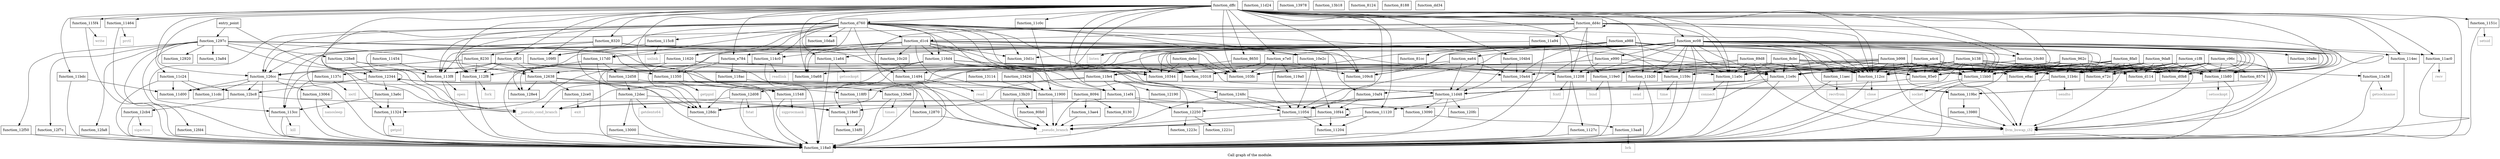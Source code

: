 digraph "Call graph of the module." {
  label="Call graph of the module.";
  node [shape=record];

  Node_function_10da8 [label="{function_10da8}"];
  Node_function_10e2c [label="{function_10e2c}"];
  Node_function_1159c [label="{function_1159c}"];
  Node_function_115c8 [label="{function_115c8}"];
  Node_function_e72c [label="{function_e72c}"];
  Node_function_e784 [label="{function_e784}"];
  Node_function_10a44 [label="{function_10a44}"];
  Node_function_1137c [label="{function_1137c}"];
  Node_function_115f4 [label="{function_115f4}"];
  Node_function_10f44 [label="{function_10f44}"];
  Node_function_11620 [label="{function_11620}"];
  Node_function_11054 [label="{function_11054}"];
  Node_function_116d4 [label="{function_116d4}"];
  Node_function_11454 [label="{function_11454}"];
  Node_function_11a64 [label="{function_11a64}"];
  Node_function_dffc [label="{function_dffc}"];
  Node_function_10c80 [label="{function_10c80}"];
  Node_function_10d1c [label="{function_10d1c}"];
  Node_function_11548 [label="{function_11548}"];
  Node_function_113f8 [label="{function_113f8}"];
  Node_function_11b20 [label="{function_11b20}"];
  Node_function_11464 [label="{function_11464}"];
  Node_function_e7e0 [label="{function_e7e0}"];
  Node_function_e8ac [label="{function_e8ac}"];
  Node_function_10a68 [label="{function_10a68}"];
  Node_function_117d0 [label="{function_117d0}"];
  Node_function_118a0 [label="{function_118a0}"];
  Node_function_118ac [label="{function_118ac}"];
  Node_function_11120 [label="{function_11120}"];
  Node_function_11204 [label="{function_11204}"];
  Node_function_118e0 [label="{function_118e0}"];
  Node_function_11494 [label="{function_11494}"];
  Node_function_11a94 [label="{function_11a94}"];
  Node_function_118f0 [label="{function_118f0}"];
  Node_function_e990 [label="{function_e990}"];
  Node_function_ea64 [label="{function_ea64}"];
  Node_function_114c0 [label="{function_114c0}"];
  Node_function_ec08 [label="{function_ec08}"];
  Node_function_11208 [label="{function_11208}"];
  Node_function_11900 [label="{function_11900}"];
  Node_function_1127c [label="{function_1127c}"];
  Node_function_119a0 [label="{function_119a0}"];
  Node_function_11ac0 [label="{function_11ac0}"];
  Node_function_114ec [label="{function_114ec}"];
  Node_function_11aec [label="{function_11aec}"];
  Node_function_10318 [label="{function_10318}"];
  Node_function_112cc [label="{function_112cc}"];
  Node_function_10344 [label="{function_10344}"];
  Node_function_1151c [label="{function_1151c}"];
  Node_function_10a8c [label="{function_10a8c}"];
  Node_function_119bc [label="{function_119bc}"];
  Node_function_113cc [label="{function_113cc}"];
  Node_function_112f8 [label="{function_112f8}"];
  Node_function_103fc [label="{function_103fc}"];
  Node_function_104b4 [label="{function_104b4}"];
  Node_function_10af4 [label="{function_10af4}"];
  Node_function_119e0 [label="{function_119e0}"];
  Node_function_11a0c [label="{function_11a0c}"];
  Node_function_11324 [label="{function_11324}"];
  Node_function_11a38 [label="{function_11a38}"];
  Node_function_109c8 [label="{function_109c8}"];
  Node_function_11350 [label="{function_11350}"];
  Node_function_109f0 [label="{function_109f0}"];
  Node_function_11b4c [label="{function_11b4c}"];
  Node_function_10c20 [label="{function_10c20}"];
  Node_function_11bdc [label="{function_11bdc}"];
  Node_function_11c0c [label="{function_11c0c}"];
  Node_function_11c24 [label="{function_11c24}"];
  Node_function_11cdc [label="{function_11cdc}"];
  Node_function_11d00 [label="{function_11d00}"];
  Node_function_11d24 [label="{function_11d24}"];
  Node_function_11d48 [label="{function_11d48}"];
  Node_function_11e9c [label="{function_11e9c}"];
  Node_function_11ef4 [label="{function_11ef4}"];
  Node_function_12d58 [label="{function_12d58}"];
  Node_function_11b80 [label="{function_11b80}"];
  Node_function_11bb0 [label="{function_11bb0}"];
  Node_function_11fe4 [label="{function_11fe4}"];
  Node_function_120fc [label="{function_120fc}"];
  Node_function_12190 [label="{function_12190}"];
  Node_function_1221c [label="{function_1221c}"];
  Node_function_1223c [label="{function_1223c}"];
  Node_function_12250 [label="{function_12250}"];
  Node_function_12344 [label="{function_12344}"];
  Node_function_1248c [label="{function_1248c}"];
  Node_function_12638 [label="{function_12638}"];
  Node_function_126cc [label="{function_126cc}"];
  Node_function_12870 [label="{function_12870}"];
  Node_function_128dc [label="{function_128dc}"];
  Node_function_128e4 [label="{function_128e4}"];
  Node_function_128e8 [label="{function_128e8}"];
  Node_function_12920 [label="{function_12920}"];
  Node_function_1297c [label="{function_1297c}"];
  Node_function_12bc8 [label="{function_12bc8}"];
  Node_function_12cb4 [label="{function_12cb4}"];
  Node_function_12ce0 [label="{function_12ce0}"];
  Node_function_12d08 [label="{function_12d08}"];
  Node_function_12dec [label="{function_12dec}"];
  Node_function_12f50 [label="{function_12f50}"];
  Node_function_12f7c [label="{function_12f7c}"];
  Node_function_12fa8 [label="{function_12fa8}"];
  Node_function_12fd4 [label="{function_12fd4}"];
  Node_function_13000 [label="{function_13000}"];
  Node_function_13064 [label="{function_13064}"];
  Node_function_13090 [label="{function_13090}"];
  Node_function_130e8 [label="{function_130e8}"];
  Node_function_13114 [label="{function_13114}"];
  Node_function_13424 [label="{function_13424}"];
  Node_function_134f0 [label="{function_134f0}"];
  Node_function_13978 [label="{function_13978}"];
  Node_function_13980 [label="{function_13980}"];
  Node_function_13a6c [label="{function_13a6c}"];
  Node_function_13a84 [label="{function_13a84}"];
  Node_function_13aa8 [label="{function_13aa8}"];
  Node_function_13ae4 [label="{function_13ae4}"];
  Node_function_13b18 [label="{function_13b18}"];
  Node_function_13b20 [label="{function_13b20}"];
  Node_fcntl [color="gray50", fontcolor="gray50", label="{fcntl}"];
  Node_close [color="gray50", fontcolor="gray50", label="{close}"];
  Node_fork [color="gray50", fontcolor="gray50", label="{fork}"];
  Node_getpid [color="gray50", fontcolor="gray50", label="{getpid}"];
  Node_getppid [color="gray50", fontcolor="gray50", label="{getppid}"];
  Node_ioctl [color="gray50", fontcolor="gray50", label="{ioctl}"];
  Node_kill [color="gray50", fontcolor="gray50", label="{kill}"];
  Node_open [color="gray50", fontcolor="gray50", label="{open}"];
  Node_prctl [color="gray50", fontcolor="gray50", label="{prctl}"];
  Node_read [color="gray50", fontcolor="gray50", label="{read}"];
  Node_readlink [color="gray50", fontcolor="gray50", label="{readlink}"];
  Node_setsid [color="gray50", fontcolor="gray50", label="{setsid}"];
  Node_sigprocmask [color="gray50", fontcolor="gray50", label="{sigprocmask}"];
  Node_time [color="gray50", fontcolor="gray50", label="{time}"];
  Node_unlink [color="gray50", fontcolor="gray50", label="{unlink}"];
  Node_write [color="gray50", fontcolor="gray50", label="{write}"];
  Node_bind [color="gray50", fontcolor="gray50", label="{bind}"];
  Node_connect [color="gray50", fontcolor="gray50", label="{connect}"];
  Node_getsockname [color="gray50", fontcolor="gray50", label="{getsockname}"];
  Node_getsockopt [color="gray50", fontcolor="gray50", label="{getsockopt}"];
  Node_listen [color="gray50", fontcolor="gray50", label="{listen}"];
  Node_recv [color="gray50", fontcolor="gray50", label="{recv}"];
  Node_recvfrom [color="gray50", fontcolor="gray50", label="{recvfrom}"];
  Node_send [color="gray50", fontcolor="gray50", label="{send}"];
  Node_sendto [color="gray50", fontcolor="gray50", label="{sendto}"];
  Node_setsockopt [color="gray50", fontcolor="gray50", label="{setsockopt}"];
  Node_socket [color="gray50", fontcolor="gray50", label="{socket}"];
  Node_sigaction [color="gray50", fontcolor="gray50", label="{sigaction}"];
  Node_exit [color="gray50", fontcolor="gray50", label="{exit}"];
  Node_fstat [color="gray50", fontcolor="gray50", label="{fstat}"];
  Node_getdents64 [color="gray50", fontcolor="gray50", label="{getdents64}"];
  Node_nanosleep [color="gray50", fontcolor="gray50", label="{nanosleep}"];
  Node_times [color="gray50", fontcolor="gray50", label="{times}"];
  Node_brk [color="gray50", fontcolor="gray50", label="{brk}"];
  Node_llvm_bswap_i32 [color="gray50", fontcolor="gray50", label="{llvm_bswap_i32}"];
  Node___pseudo_branch [color="gray50", fontcolor="gray50", label="{__pseudo_branch}"];
  Node___pseudo_cond_branch [color="gray50", fontcolor="gray50", label="{__pseudo_cond_branch}"];
  Node_function_8094 [label="{function_8094}"];
  Node_function_80b0 [label="{function_80b0}"];
  Node_function_8124 [label="{function_8124}"];
  Node_function_8130 [label="{function_8130}"];
  Node_function_8188 [label="{function_8188}"];
  Node_entry_point [label="{entry_point}"];
  Node_function_81cc [label="{function_81cc}"];
  Node_function_8230 [label="{function_8230}"];
  Node_function_8320 [label="{function_8320}"];
  Node_function_8574 [label="{function_8574}"];
  Node_function_85e0 [label="{function_85e0}"];
  Node_function_8650 [label="{function_8650}"];
  Node_function_89d8 [label="{function_89d8}"];
  Node_function_8cbc [label="{function_8cbc}"];
  Node_function_8fa0 [label="{function_8fa0}"];
  Node_function_962c [label="{function_962c}"];
  Node_function_9da8 [label="{function_9da8}"];
  Node_function_a4c4 [label="{function_a4c4}"];
  Node_function_a988 [label="{function_a988}"];
  Node_function_b138 [label="{function_b138}"];
  Node_function_b998 [label="{function_b998}"];
  Node_function_c1f8 [label="{function_c1f8}"];
  Node_function_c96c [label="{function_c96c}"];
  Node_function_d0b8 [label="{function_d0b8}"];
  Node_function_d114 [label="{function_d114}"];
  Node_function_d1c4 [label="{function_d1c4}"];
  Node_function_d760 [label="{function_d760}"];
  Node_function_dd34 [label="{function_dd34}"];
  Node_function_dd4c [label="{function_dd4c}"];
  Node_function_debc [label="{function_debc}"];
  Node_function_df10 [label="{function_df10}"];
  Node_function_10e2c -> Node_function_10f44;
  Node_function_10e2c -> Node_function_11054;
  Node_function_1159c -> Node_function_118a0;
  Node_function_1159c -> Node_time;
  Node_function_115c8 -> Node_function_118a0;
  Node_function_115c8 -> Node_unlink;
  Node_function_e784 -> Node_function_1159c;
  Node_function_e784 -> Node_function_118ac;
  Node_function_e784 -> Node_function_11324;
  Node_function_e784 -> Node_function_11350;
  Node_function_1137c -> Node_function_118a0;
  Node_function_1137c -> Node_ioctl;
  Node_function_115f4 -> Node_function_118a0;
  Node_function_115f4 -> Node_write;
  Node_function_10f44 -> Node_function_10f44;
  Node_function_10f44 -> Node_function_11204;
  Node_function_10f44 -> Node___pseudo_branch;
  Node_function_11620 -> Node_function_118a0;
  Node_function_11620 -> Node_function_112cc;
  Node_function_11620 -> Node_function_11ef4;
  Node_function_11620 -> Node_function_128dc;
  Node_function_11620 -> Node_function_128e4;
  Node_function_11054 -> Node_function_11204;
  Node_function_11054 -> Node___pseudo_branch;
  Node_function_116d4 -> Node_function_113f8;
  Node_function_116d4 -> Node_function_118a0;
  Node_function_116d4 -> Node_function_11208;
  Node_function_116d4 -> Node_function_112cc;
  Node_function_116d4 -> Node_function_11d48;
  Node_function_116d4 -> Node_function_11e9c;
  Node_function_116d4 -> Node_function_11ef4;
  Node_function_116d4 -> Node_function_128dc;
  Node_function_116d4 -> Node_function_12d08;
  Node_function_11454 -> Node_function_113f8;
  Node_function_11a64 -> Node_function_118a0;
  Node_function_11a64 -> Node_getsockopt;
  Node_function_dffc -> Node_function_e72c;
  Node_function_dffc -> Node_function_e784;
  Node_function_dffc -> Node_function_115f4;
  Node_function_dffc -> Node_function_11054;
  Node_function_dffc -> Node_function_11a64;
  Node_function_dffc -> Node_function_10c80;
  Node_function_dffc -> Node_function_11548;
  Node_function_dffc -> Node_function_11b20;
  Node_function_dffc -> Node_function_11464;
  Node_function_dffc -> Node_function_e7e0;
  Node_function_dffc -> Node_function_10a68;
  Node_function_dffc -> Node_function_118a0;
  Node_function_dffc -> Node_function_11120;
  Node_function_dffc -> Node_function_ec08;
  Node_function_dffc -> Node_function_11208;
  Node_function_dffc -> Node_function_11ac0;
  Node_function_dffc -> Node_function_114ec;
  Node_function_dffc -> Node_function_10318;
  Node_function_dffc -> Node_function_112cc;
  Node_function_dffc -> Node_function_10344;
  Node_function_dffc -> Node_function_1151c;
  Node_function_dffc -> Node_function_112f8;
  Node_function_dffc -> Node_function_103fc;
  Node_function_dffc -> Node_function_104b4;
  Node_function_dffc -> Node_function_11a0c;
  Node_function_dffc -> Node_function_109c8;
  Node_function_dffc -> Node_function_109f0;
  Node_function_dffc -> Node_function_11bdc;
  Node_function_dffc -> Node_function_11c0c;
  Node_function_dffc -> Node_function_11c24;
  Node_function_dffc -> Node_function_11bb0;
  Node_function_dffc -> Node_function_126cc;
  Node_function_dffc -> Node___pseudo_branch;
  Node_function_dffc -> Node___pseudo_cond_branch;
  Node_function_dffc -> Node_function_8320;
  Node_function_dffc -> Node_function_8650;
  Node_function_dffc -> Node_function_d760;
  Node_function_dffc -> Node_function_dd4c;
  Node_function_dffc -> Node_function_df10;
  Node_function_10c80 -> Node_function_118a0;
  Node_function_10c80 -> Node_function_112cc;
  Node_function_10c80 -> Node_function_11a0c;
  Node_function_10c80 -> Node_function_11a38;
  Node_function_10c80 -> Node_function_11bb0;
  Node_function_11548 -> Node_function_118a0;
  Node_function_11548 -> Node_sigprocmask;
  Node_function_113f8 -> Node_function_118a0;
  Node_function_113f8 -> Node_open;
  Node_function_11b20 -> Node_function_118a0;
  Node_function_11b20 -> Node_send;
  Node_function_11464 -> Node_function_118a0;
  Node_function_11464 -> Node_prctl;
  Node_function_e7e0 -> Node_function_11054;
  Node_function_e7e0 -> Node_function_119a0;
  Node_function_e7e0 -> Node_function_10318;
  Node_function_e7e0 -> Node_function_10344;
  Node_function_e7e0 -> Node_function_103fc;
  Node_function_e7e0 -> Node_function_109c8;
  Node_function_117d0 -> Node_function_12d58;
  Node_function_117d0 -> Node_function_128dc;
  Node_function_117d0 -> Node_function_128e4;
  Node_function_118ac -> Node_function_130e8;
  Node_function_11120 -> Node_function_11204;
  Node_function_11120 -> Node___pseudo_branch;
  Node_function_118e0 -> Node_function_134f0;
  Node_function_11494 -> Node_function_118a0;
  Node_function_11494 -> Node_read;
  Node_function_11a94 -> Node_function_118a0;
  Node_function_11a94 -> Node_listen;
  Node_function_118f0 -> Node_function_134f0;
  Node_function_e990 -> Node_function_10a68;
  Node_function_e990 -> Node_function_11208;
  Node_function_e990 -> Node_function_11a0c;
  Node_function_e990 -> Node_function_11bb0;
  Node_function_e990 -> Node___pseudo_cond_branch;
  Node_function_ea64 -> Node_function_10a44;
  Node_function_ea64 -> Node_function_109c8;
  Node_function_ea64 -> Node_function_11d48;
  Node_function_ea64 -> Node_function_11fe4;
  Node_function_114c0 -> Node_function_118a0;
  Node_function_114c0 -> Node_readlink;
  Node_function_ec08 -> Node_function_1159c;
  Node_function_ec08 -> Node_function_e72c;
  Node_function_ec08 -> Node_function_e784;
  Node_function_ec08 -> Node_function_11054;
  Node_function_ec08 -> Node_function_11a64;
  Node_function_ec08 -> Node_function_10c80;
  Node_function_ec08 -> Node_function_11b20;
  Node_function_ec08 -> Node_function_118a0;
  Node_function_ec08 -> Node_function_11120;
  Node_function_ec08 -> Node_function_118e0;
  Node_function_ec08 -> Node_function_118f0;
  Node_function_ec08 -> Node_function_e990;
  Node_function_ec08 -> Node_function_ea64;
  Node_function_ec08 -> Node_function_11208;
  Node_function_ec08 -> Node_function_11ac0;
  Node_function_ec08 -> Node_function_114ec;
  Node_function_ec08 -> Node_function_11aec;
  Node_function_ec08 -> Node_function_10318;
  Node_function_ec08 -> Node_function_112cc;
  Node_function_ec08 -> Node_function_10344;
  Node_function_ec08 -> Node_function_10a8c;
  Node_function_ec08 -> Node_function_119bc;
  Node_function_ec08 -> Node_function_112f8;
  Node_function_ec08 -> Node_function_103fc;
  Node_function_ec08 -> Node_function_11a0c;
  Node_function_ec08 -> Node_function_11b4c;
  Node_function_ec08 -> Node_function_11e9c;
  Node_function_ec08 -> Node_function_11b80;
  Node_function_ec08 -> Node_function_11bb0;
  Node_function_ec08 -> Node_function_12638;
  Node_function_ec08 -> Node_llvm_bswap_i32;
  Node_function_ec08 -> Node_function_d0b8;
  Node_function_ec08 -> Node_function_d114;
  Node_function_11208 -> Node_function_118a0;
  Node_function_11208 -> Node_function_1127c;
  Node_function_11208 -> Node_fcntl;
  Node_function_11900 -> Node___pseudo_branch;
  Node_function_1127c -> Node_function_118a0;
  Node_function_11ac0 -> Node_function_118a0;
  Node_function_11ac0 -> Node_recv;
  Node_function_114ec -> Node_function_118a0;
  Node_function_11aec -> Node_function_118a0;
  Node_function_11aec -> Node_recvfrom;
  Node_function_112cc -> Node_function_118a0;
  Node_function_112cc -> Node_close;
  Node_function_1151c -> Node_function_118a0;
  Node_function_1151c -> Node_setsid;
  Node_function_119bc -> Node_function_13980;
  Node_function_113cc -> Node_function_118a0;
  Node_function_113cc -> Node_kill;
  Node_function_112f8 -> Node_function_118a0;
  Node_function_112f8 -> Node_fork;
  Node_function_104b4 -> Node_function_10a44;
  Node_function_104b4 -> Node_function_11d48;
  Node_function_10af4 -> Node_function_10f44;
  Node_function_10af4 -> Node_function_11054;
  Node_function_119e0 -> Node_function_118a0;
  Node_function_119e0 -> Node_bind;
  Node_function_11a0c -> Node_function_118a0;
  Node_function_11a0c -> Node_connect;
  Node_function_11324 -> Node_function_118a0;
  Node_function_11324 -> Node_getpid;
  Node_function_11a38 -> Node_function_118a0;
  Node_function_11a38 -> Node_getsockname;
  Node_function_11350 -> Node_function_118a0;
  Node_function_11350 -> Node_getppid;
  Node_function_11b4c -> Node_function_118a0;
  Node_function_11b4c -> Node_sendto;
  Node_function_10c20 -> Node_function_11494;
  Node_function_11bdc -> Node_function_118a0;
  Node_function_11bdc -> Node_function_11d00;
  Node_function_11c0c -> Node_function_11900;
  Node_function_11c24 -> Node_function_118a0;
  Node_function_11c24 -> Node_function_11cdc;
  Node_function_11c24 -> Node_function_11d00;
  Node_function_11c24 -> Node_function_12bc8;
  Node_function_11d48 -> Node_function_118a0;
  Node_function_11d48 -> Node_function_120fc;
  Node_function_11d48 -> Node_function_12250;
  Node_function_11d48 -> Node_function_128dc;
  Node_function_11d48 -> Node_function_13090;
  Node_function_11d48 -> Node___pseudo_cond_branch;
  Node_function_11e9c -> Node_function_10f44;
  Node_function_11e9c -> Node_function_118a0;
  Node_function_11e9c -> Node_function_11d48;
  Node_function_11e9c -> Node___pseudo_cond_branch;
  Node_function_11ef4 -> Node_function_12250;
  Node_function_11ef4 -> Node_function_128dc;
  Node_function_11ef4 -> Node_function_13090;
  Node_function_12d58 -> Node_function_118f0;
  Node_function_12d58 -> Node_function_12dec;
  Node_function_11b80 -> Node_function_118a0;
  Node_function_11b80 -> Node_setsockopt;
  Node_function_11bb0 -> Node_function_118a0;
  Node_function_11bb0 -> Node_socket;
  Node_function_11fe4 -> Node_function_118e0;
  Node_function_11fe4 -> Node_function_11d48;
  Node_function_11fe4 -> Node_function_11ef4;
  Node_function_11fe4 -> Node_function_12190;
  Node_function_11fe4 -> Node_function_12250;
  Node_function_11fe4 -> Node_function_128dc;
  Node_function_12250 -> Node_function_1221c;
  Node_function_12250 -> Node_function_1223c;
  Node_function_12344 -> Node_function_11900;
  Node_function_12344 -> Node_function_11d00;
  Node_function_12344 -> Node_function_12344;
  Node_function_12344 -> Node_function_128dc;
  Node_function_12344 -> Node_function_12bc8;
  Node_function_12344 -> Node_function_13a6c;
  Node_function_12344 -> Node___pseudo_cond_branch;
  Node_function_1248c -> Node_function_10f44;
  Node_function_1248c -> Node_function_11054;
  Node_function_1248c -> Node_function_118a0;
  Node_function_12638 -> Node_function_12870;
  Node_function_12638 -> Node_function_128dc;
  Node_function_12638 -> Node_function_128e4;
  Node_function_12638 -> Node_function_12ce0;
  Node_function_12638 -> Node___pseudo_branch;
  Node_function_126cc -> Node_function_11548;
  Node_function_126cc -> Node_function_118a0;
  Node_function_126cc -> Node_function_11cdc;
  Node_function_126cc -> Node_function_11d00;
  Node_function_126cc -> Node_function_12bc8;
  Node_function_126cc -> Node_function_13064;
  Node_function_12870 -> Node___pseudo_branch;
  Node_function_128e8 -> Node_function_113f8;
  Node_function_128e8 -> Node_function_11208;
  Node_function_128e8 -> Node_function_12344;
  Node_function_1297c -> Node_function_118a0;
  Node_function_1297c -> Node_function_11900;
  Node_function_1297c -> Node_function_12638;
  Node_function_1297c -> Node_function_128e8;
  Node_function_1297c -> Node_function_12920;
  Node_function_1297c -> Node_function_12f50;
  Node_function_1297c -> Node_function_12f7c;
  Node_function_1297c -> Node_function_12fa8;
  Node_function_1297c -> Node_function_12fd4;
  Node_function_1297c -> Node_function_13a84;
  Node_function_1297c -> Node___pseudo_branch;
  Node_function_1297c -> Node___pseudo_cond_branch;
  Node_function_12bc8 -> Node_function_118e0;
  Node_function_12bc8 -> Node_function_12cb4;
  Node_function_12cb4 -> Node_function_118a0;
  Node_function_12cb4 -> Node_sigaction;
  Node_function_12ce0 -> Node_exit;
  Node_function_12d08 -> Node_function_118a0;
  Node_function_12d08 -> Node_fstat;
  Node_function_12d08 -> Node___pseudo_cond_branch;
  Node_function_12dec -> Node_function_118a0;
  Node_function_12dec -> Node_function_118e0;
  Node_function_12dec -> Node_function_13000;
  Node_function_12dec -> Node_getdents64;
  Node_function_12f50 -> Node_function_118a0;
  Node_function_12f7c -> Node_function_118a0;
  Node_function_12fa8 -> Node_function_118a0;
  Node_function_12fd4 -> Node_function_118a0;
  Node_function_13000 -> Node_function_118a0;
  Node_function_13064 -> Node_function_118a0;
  Node_function_13064 -> Node_nanosleep;
  Node_function_13090 -> Node_function_13aa8;
  Node_function_130e8 -> Node_function_118a0;
  Node_function_130e8 -> Node_times;
  Node_function_13114 -> Node_function_11900;
  Node_function_13424 -> Node_function_11900;
  Node_function_13980 -> Node_llvm_bswap_i32;
  Node_function_13a6c -> Node_function_113cc;
  Node_function_13a6c -> Node_function_11324;
  Node_function_13aa8 -> Node_function_118a0;
  Node_function_13aa8 -> Node_brk;
  Node_function_13ae4 -> Node___pseudo_branch;
  Node_function_13b20 -> Node___pseudo_branch;
  Node_function_13b20 -> Node_function_80b0;
  Node_function_8094 -> Node_function_13ae4;
  Node_function_8094 -> Node___pseudo_branch;
  Node_function_8094 -> Node_function_8130;
  Node_function_80b0 -> Node___pseudo_branch;
  Node_entry_point -> Node_function_12344;
  Node_entry_point -> Node_function_1297c;
  Node_function_8230 -> Node_function_113cc;
  Node_function_8230 -> Node_function_112f8;
  Node_function_8230 -> Node_function_11350;
  Node_function_8230 -> Node_function_12638;
  Node_function_8230 -> Node_function_126cc;
  Node_function_8230 -> Node___pseudo_branch;
  Node_function_8320 -> Node_function_10a44;
  Node_function_8320 -> Node_function_118a0;
  Node_function_8320 -> Node_function_11e9c;
  Node_function_8320 -> Node_function_11ef4;
  Node_function_8320 -> Node___pseudo_cond_branch;
  Node_function_8320 -> Node_function_8230;
  Node_function_8574 -> Node_function_119bc;
  Node_function_85e0 -> Node_function_10af4;
  Node_function_8650 -> Node_function_11e9c;
  Node_function_8650 -> Node_function_11fe4;
  Node_function_89d8 -> Node_function_e72c;
  Node_function_89d8 -> Node_function_11b20;
  Node_function_89d8 -> Node_function_e8ac;
  Node_function_89d8 -> Node_function_119e0;
  Node_function_89d8 -> Node_function_11a0c;
  Node_function_89d8 -> Node_function_11e9c;
  Node_function_89d8 -> Node_function_11bb0;
  Node_function_89d8 -> Node_llvm_bswap_i32;
  Node_function_89d8 -> Node_function_85e0;
  Node_function_8cbc -> Node_function_e72c;
  Node_function_8cbc -> Node_function_11b20;
  Node_function_8cbc -> Node_function_e8ac;
  Node_function_8cbc -> Node_function_119e0;
  Node_function_8cbc -> Node_function_11a0c;
  Node_function_8cbc -> Node_function_11e9c;
  Node_function_8cbc -> Node_function_11bb0;
  Node_function_8cbc -> Node_llvm_bswap_i32;
  Node_function_8cbc -> Node_function_85e0;
  Node_function_8fa0 -> Node_function_e72c;
  Node_function_8fa0 -> Node_function_e8ac;
  Node_function_8fa0 -> Node_function_112cc;
  Node_function_8fa0 -> Node_function_11b4c;
  Node_function_8fa0 -> Node_function_11e9c;
  Node_function_8fa0 -> Node_function_11b80;
  Node_function_8fa0 -> Node_function_11bb0;
  Node_function_8fa0 -> Node_llvm_bswap_i32;
  Node_function_8fa0 -> Node_function_85e0;
  Node_function_8fa0 -> Node_function_d0b8;
  Node_function_8fa0 -> Node_function_d114;
  Node_function_962c -> Node_function_e72c;
  Node_function_962c -> Node_function_10a44;
  Node_function_962c -> Node_function_e8ac;
  Node_function_962c -> Node_function_112cc;
  Node_function_962c -> Node_function_11b4c;
  Node_function_962c -> Node_function_11e9c;
  Node_function_962c -> Node_function_11b80;
  Node_function_962c -> Node_function_11bb0;
  Node_function_962c -> Node_llvm_bswap_i32;
  Node_function_962c -> Node_function_85e0;
  Node_function_962c -> Node_function_d0b8;
  Node_function_962c -> Node_function_d114;
  Node_function_9da8 -> Node_function_e72c;
  Node_function_9da8 -> Node_function_e8ac;
  Node_function_9da8 -> Node_function_112cc;
  Node_function_9da8 -> Node_function_11b4c;
  Node_function_9da8 -> Node_function_11e9c;
  Node_function_9da8 -> Node_function_11b80;
  Node_function_9da8 -> Node_function_11bb0;
  Node_function_9da8 -> Node_llvm_bswap_i32;
  Node_function_9da8 -> Node_function_85e0;
  Node_function_9da8 -> Node_function_d0b8;
  Node_function_9da8 -> Node_function_d114;
  Node_function_a4c4 -> Node_function_e72c;
  Node_function_a4c4 -> Node_function_10a44;
  Node_function_a4c4 -> Node_function_10318;
  Node_function_a4c4 -> Node_function_112cc;
  Node_function_a4c4 -> Node_function_103fc;
  Node_function_a4c4 -> Node_function_11b4c;
  Node_function_a4c4 -> Node_function_11e9c;
  Node_function_a4c4 -> Node_function_11b80;
  Node_function_a4c4 -> Node_function_11bb0;
  Node_function_a4c4 -> Node_llvm_bswap_i32;
  Node_function_a4c4 -> Node_function_85e0;
  Node_function_a4c4 -> Node_function_d0b8;
  Node_function_a4c4 -> Node_function_d114;
  Node_function_a988 -> Node_function_e72c;
  Node_function_a988 -> Node_function_10a44;
  Node_function_a988 -> Node_function_10d1c;
  Node_function_a988 -> Node_function_113f8;
  Node_function_a988 -> Node_function_e7e0;
  Node_function_a988 -> Node_function_11494;
  Node_function_a988 -> Node_function_10318;
  Node_function_a988 -> Node_function_112cc;
  Node_function_a988 -> Node_function_10344;
  Node_function_a988 -> Node_function_119bc;
  Node_function_a988 -> Node_function_103fc;
  Node_function_a988 -> Node_function_109c8;
  Node_function_a988 -> Node_function_11b4c;
  Node_function_a988 -> Node_function_11e9c;
  Node_function_a988 -> Node_function_11b80;
  Node_function_a988 -> Node_function_11bb0;
  Node_function_a988 -> Node_function_81cc;
  Node_function_a988 -> Node_function_85e0;
  Node_function_a988 -> Node_function_d0b8;
  Node_function_a988 -> Node_function_d114;
  Node_function_b138 -> Node_function_1159c;
  Node_function_b138 -> Node_function_e72c;
  Node_function_b138 -> Node_function_e8ac;
  Node_function_b138 -> Node_function_11208;
  Node_function_b138 -> Node_function_11aec;
  Node_function_b138 -> Node_function_112cc;
  Node_function_b138 -> Node_function_11a0c;
  Node_function_b138 -> Node_function_11b4c;
  Node_function_b138 -> Node_function_11d48;
  Node_function_b138 -> Node_function_11e9c;
  Node_function_b138 -> Node_function_11b80;
  Node_function_b138 -> Node_function_11bb0;
  Node_function_b138 -> Node_llvm_bswap_i32;
  Node_function_b138 -> Node_function_85e0;
  Node_function_b138 -> Node_function_d0b8;
  Node_function_b138 -> Node_function_d114;
  Node_function_b998 -> Node_function_1159c;
  Node_function_b998 -> Node_function_e72c;
  Node_function_b998 -> Node_function_e8ac;
  Node_function_b998 -> Node_function_11208;
  Node_function_b998 -> Node_function_11aec;
  Node_function_b998 -> Node_function_112cc;
  Node_function_b998 -> Node_function_11a0c;
  Node_function_b998 -> Node_function_11b4c;
  Node_function_b998 -> Node_function_11d48;
  Node_function_b998 -> Node_function_11e9c;
  Node_function_b998 -> Node_function_11b80;
  Node_function_b998 -> Node_function_11bb0;
  Node_function_b998 -> Node_llvm_bswap_i32;
  Node_function_b998 -> Node_function_85e0;
  Node_function_b998 -> Node_function_d0b8;
  Node_function_b998 -> Node_function_d114;
  Node_function_c1f8 -> Node_function_e72c;
  Node_function_c1f8 -> Node_function_e8ac;
  Node_function_c1f8 -> Node_function_112cc;
  Node_function_c1f8 -> Node_function_11b4c;
  Node_function_c1f8 -> Node_function_11e9c;
  Node_function_c1f8 -> Node_function_11b80;
  Node_function_c1f8 -> Node_function_11bb0;
  Node_function_c1f8 -> Node_llvm_bswap_i32;
  Node_function_c1f8 -> Node_function_8574;
  Node_function_c1f8 -> Node_function_85e0;
  Node_function_c1f8 -> Node_function_d0b8;
  Node_function_c1f8 -> Node_function_d114;
  Node_function_c96c -> Node_function_e72c;
  Node_function_c96c -> Node_function_112cc;
  Node_function_c96c -> Node_function_11b4c;
  Node_function_c96c -> Node_function_11e9c;
  Node_function_c96c -> Node_function_11b80;
  Node_function_c96c -> Node_function_11bb0;
  Node_function_c96c -> Node_llvm_bswap_i32;
  Node_function_c96c -> Node_function_8574;
  Node_function_c96c -> Node_function_85e0;
  Node_function_c96c -> Node_function_d0b8;
  Node_function_c96c -> Node_function_d114;
  Node_function_d1c4 -> Node_function_10e2c;
  Node_function_d1c4 -> Node_function_11620;
  Node_function_d1c4 -> Node_function_116d4;
  Node_function_d1c4 -> Node_function_10d1c;
  Node_function_d1c4 -> Node_function_113f8;
  Node_function_d1c4 -> Node_function_10a68;
  Node_function_d1c4 -> Node_function_117d0;
  Node_function_d1c4 -> Node_function_114c0;
  Node_function_d1c4 -> Node_function_11900;
  Node_function_d1c4 -> Node_function_10318;
  Node_function_d1c4 -> Node_function_112cc;
  Node_function_d1c4 -> Node_function_10344;
  Node_function_d1c4 -> Node_function_113cc;
  Node_function_d1c4 -> Node_function_103fc;
  Node_function_d1c4 -> Node_function_10af4;
  Node_function_d1c4 -> Node_function_109c8;
  Node_function_d1c4 -> Node_function_109f0;
  Node_function_d1c4 -> Node_function_10c20;
  Node_function_d1c4 -> Node_function_126cc;
  Node_function_d760 -> Node_function_10da8;
  Node_function_d760 -> Node_function_10e2c;
  Node_function_d760 -> Node_function_1159c;
  Node_function_d760 -> Node_function_115c8;
  Node_function_d760 -> Node_function_11620;
  Node_function_d760 -> Node_function_11054;
  Node_function_d760 -> Node_function_116d4;
  Node_function_d760 -> Node_function_10d1c;
  Node_function_d760 -> Node_function_113f8;
  Node_function_d760 -> Node_function_10a68;
  Node_function_d760 -> Node_function_117d0;
  Node_function_d760 -> Node_function_11494;
  Node_function_d760 -> Node_function_114c0;
  Node_function_d760 -> Node_function_10318;
  Node_function_d760 -> Node_function_112cc;
  Node_function_d760 -> Node_function_10344;
  Node_function_d760 -> Node_function_113cc;
  Node_function_d760 -> Node_function_112f8;
  Node_function_d760 -> Node_function_103fc;
  Node_function_d760 -> Node_function_11324;
  Node_function_d760 -> Node_function_11350;
  Node_function_d760 -> Node_function_109f0;
  Node_function_d760 -> Node_function_11d48;
  Node_function_d760 -> Node_function_1248c;
  Node_function_d760 -> Node_function_126cc;
  Node_function_d760 -> Node_function_d1c4;
  Node_function_dd4c -> Node_function_118a0;
  Node_function_dd4c -> Node_function_11a94;
  Node_function_dd4c -> Node_function_11208;
  Node_function_dd4c -> Node_function_112cc;
  Node_function_dd4c -> Node_function_119e0;
  Node_function_dd4c -> Node_function_11a0c;
  Node_function_dd4c -> Node_function_11b80;
  Node_function_dd4c -> Node_function_11bb0;
  Node_function_dd4c -> Node_function_126cc;
  Node_function_dd4c -> Node_function_d1c4;
  Node_function_dd4c -> Node_function_dd4c;
  Node_function_debc -> Node_function_10318;
  Node_function_debc -> Node_function_10344;
  Node_function_debc -> Node_function_119bc;
  Node_function_debc -> Node_function_103fc;
  Node_function_df10 -> Node_function_1137c;
  Node_function_df10 -> Node_function_113f8;
  Node_function_df10 -> Node_function_10318;
  Node_function_df10 -> Node_function_10344;
  Node_function_df10 -> Node_function_112f8;
  Node_function_df10 -> Node_function_103fc;
  Node_function_df10 -> Node_function_12638;
  Node_function_df10 -> Node_function_126cc;
}
